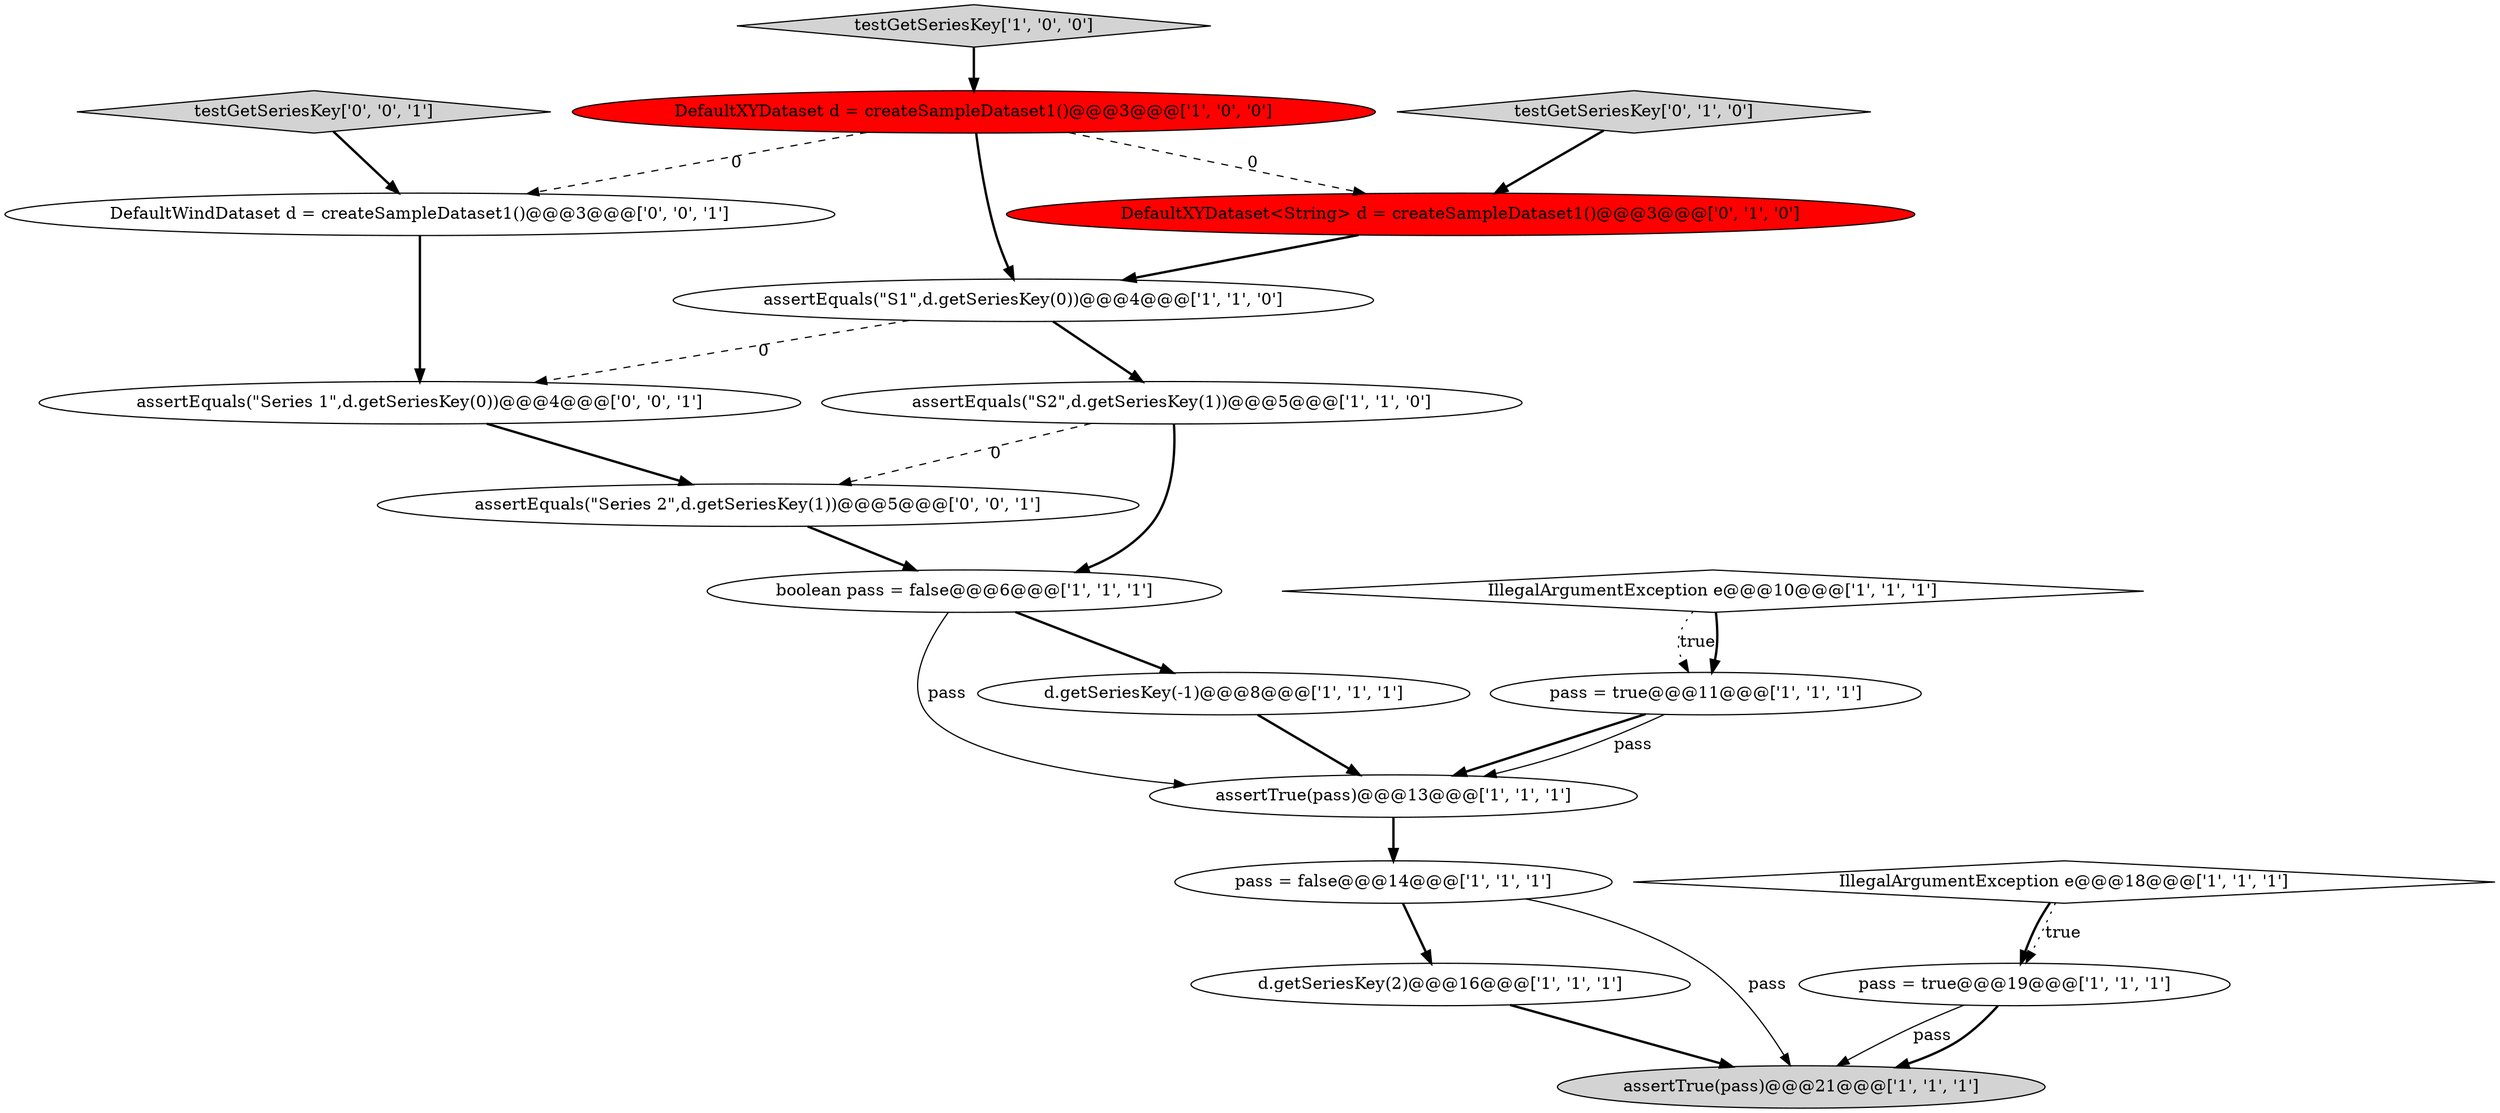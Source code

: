 digraph {
7 [style = filled, label = "d.getSeriesKey(2)@@@16@@@['1', '1', '1']", fillcolor = white, shape = ellipse image = "AAA0AAABBB1BBB"];
19 [style = filled, label = "assertEquals(\"Series 1\",d.getSeriesKey(0))@@@4@@@['0', '0', '1']", fillcolor = white, shape = ellipse image = "AAA0AAABBB3BBB"];
2 [style = filled, label = "assertTrue(pass)@@@21@@@['1', '1', '1']", fillcolor = lightgray, shape = ellipse image = "AAA0AAABBB1BBB"];
14 [style = filled, label = "testGetSeriesKey['0', '1', '0']", fillcolor = lightgray, shape = diamond image = "AAA0AAABBB2BBB"];
12 [style = filled, label = "boolean pass = false@@@6@@@['1', '1', '1']", fillcolor = white, shape = ellipse image = "AAA0AAABBB1BBB"];
11 [style = filled, label = "IllegalArgumentException e@@@18@@@['1', '1', '1']", fillcolor = white, shape = diamond image = "AAA0AAABBB1BBB"];
13 [style = filled, label = "IllegalArgumentException e@@@10@@@['1', '1', '1']", fillcolor = white, shape = diamond image = "AAA0AAABBB1BBB"];
16 [style = filled, label = "assertEquals(\"Series 2\",d.getSeriesKey(1))@@@5@@@['0', '0', '1']", fillcolor = white, shape = ellipse image = "AAA0AAABBB3BBB"];
17 [style = filled, label = "DefaultWindDataset d = createSampleDataset1()@@@3@@@['0', '0', '1']", fillcolor = white, shape = ellipse image = "AAA0AAABBB3BBB"];
5 [style = filled, label = "assertEquals(\"S1\",d.getSeriesKey(0))@@@4@@@['1', '1', '0']", fillcolor = white, shape = ellipse image = "AAA0AAABBB1BBB"];
8 [style = filled, label = "pass = false@@@14@@@['1', '1', '1']", fillcolor = white, shape = ellipse image = "AAA0AAABBB1BBB"];
18 [style = filled, label = "testGetSeriesKey['0', '0', '1']", fillcolor = lightgray, shape = diamond image = "AAA0AAABBB3BBB"];
10 [style = filled, label = "DefaultXYDataset d = createSampleDataset1()@@@3@@@['1', '0', '0']", fillcolor = red, shape = ellipse image = "AAA1AAABBB1BBB"];
9 [style = filled, label = "assertTrue(pass)@@@13@@@['1', '1', '1']", fillcolor = white, shape = ellipse image = "AAA0AAABBB1BBB"];
15 [style = filled, label = "DefaultXYDataset<String> d = createSampleDataset1()@@@3@@@['0', '1', '0']", fillcolor = red, shape = ellipse image = "AAA1AAABBB2BBB"];
1 [style = filled, label = "pass = true@@@19@@@['1', '1', '1']", fillcolor = white, shape = ellipse image = "AAA0AAABBB1BBB"];
0 [style = filled, label = "testGetSeriesKey['1', '0', '0']", fillcolor = lightgray, shape = diamond image = "AAA0AAABBB1BBB"];
3 [style = filled, label = "d.getSeriesKey(-1)@@@8@@@['1', '1', '1']", fillcolor = white, shape = ellipse image = "AAA0AAABBB1BBB"];
4 [style = filled, label = "pass = true@@@11@@@['1', '1', '1']", fillcolor = white, shape = ellipse image = "AAA0AAABBB1BBB"];
6 [style = filled, label = "assertEquals(\"S2\",d.getSeriesKey(1))@@@5@@@['1', '1', '0']", fillcolor = white, shape = ellipse image = "AAA0AAABBB1BBB"];
10->15 [style = dashed, label="0"];
4->9 [style = bold, label=""];
11->1 [style = bold, label=""];
11->1 [style = dotted, label="true"];
18->17 [style = bold, label=""];
8->2 [style = solid, label="pass"];
1->2 [style = solid, label="pass"];
9->8 [style = bold, label=""];
17->19 [style = bold, label=""];
15->5 [style = bold, label=""];
8->7 [style = bold, label=""];
19->16 [style = bold, label=""];
3->9 [style = bold, label=""];
0->10 [style = bold, label=""];
6->16 [style = dashed, label="0"];
10->5 [style = bold, label=""];
5->6 [style = bold, label=""];
7->2 [style = bold, label=""];
10->17 [style = dashed, label="0"];
4->9 [style = solid, label="pass"];
14->15 [style = bold, label=""];
1->2 [style = bold, label=""];
12->3 [style = bold, label=""];
12->9 [style = solid, label="pass"];
5->19 [style = dashed, label="0"];
16->12 [style = bold, label=""];
13->4 [style = dotted, label="true"];
13->4 [style = bold, label=""];
6->12 [style = bold, label=""];
}

